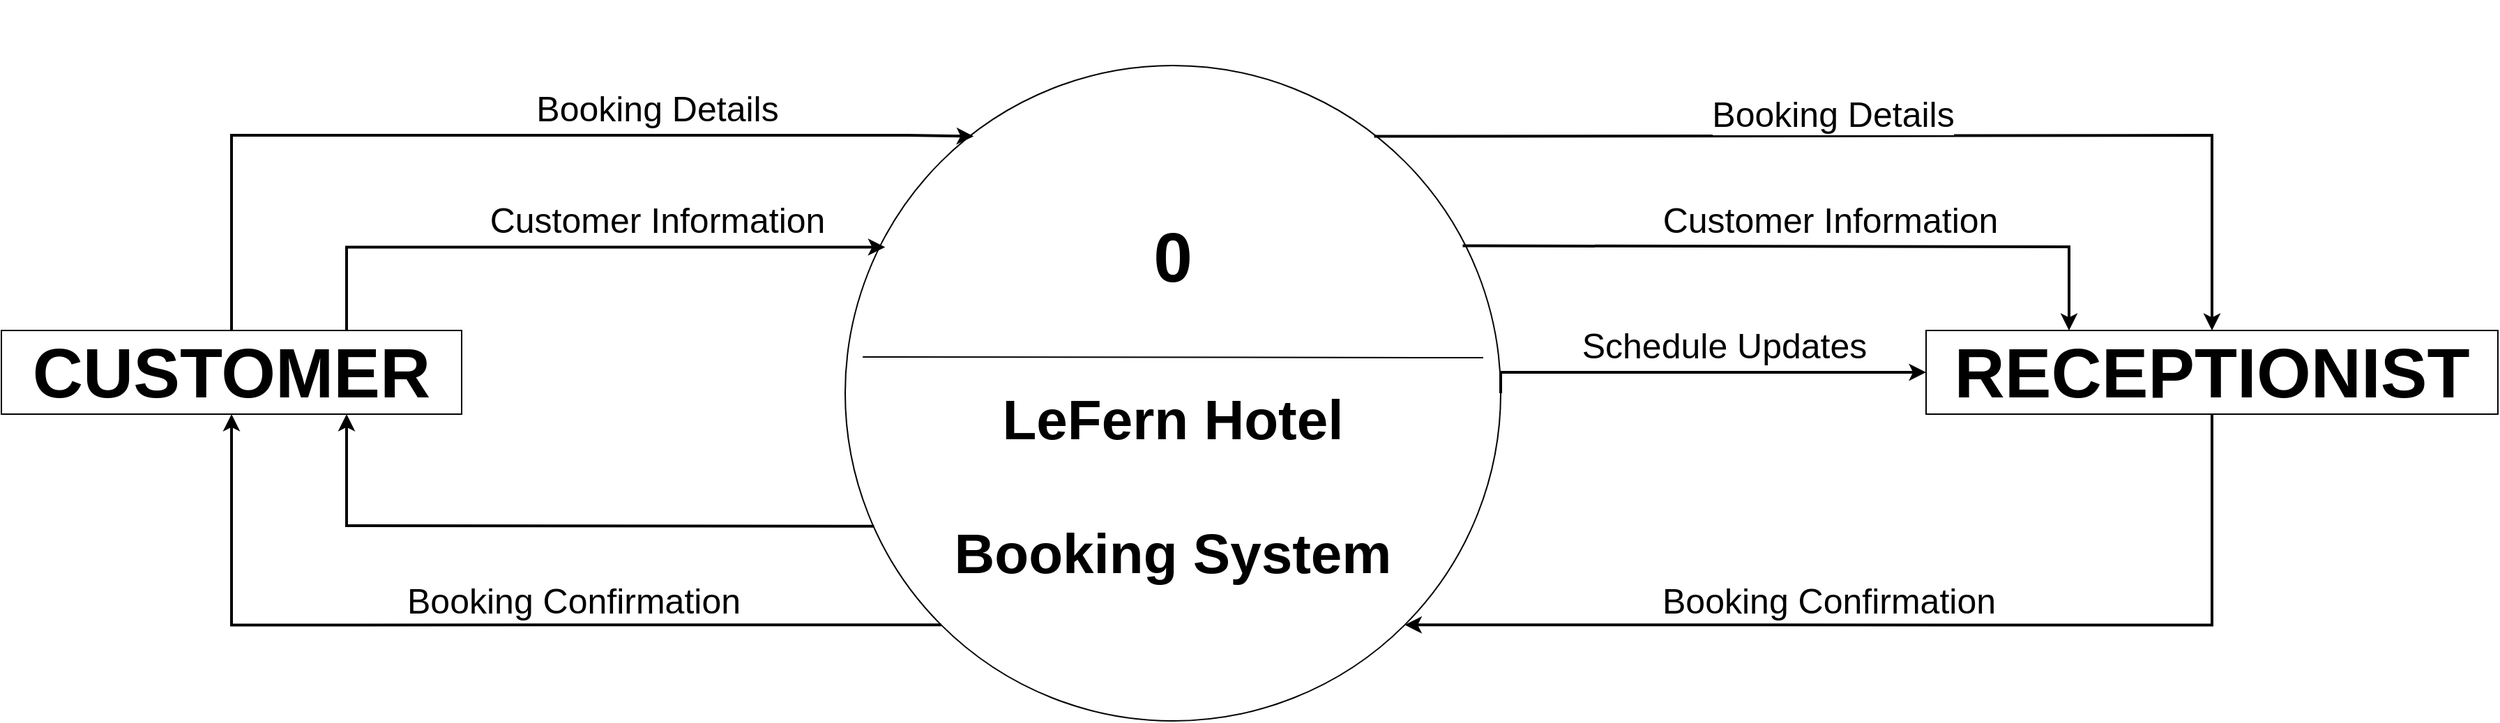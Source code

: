 <mxfile version="28.0.6">
  <diagram name="Page-1" id="ZS5uqBq5FHEG185RZTOK">
    <mxGraphModel dx="3471" dy="1296" grid="1" gridSize="10" guides="1" tooltips="1" connect="1" arrows="1" fold="1" page="1" pageScale="1" pageWidth="1400" pageHeight="850" math="0" shadow="0">
      <root>
        <mxCell id="0" />
        <mxCell id="1" parent="0" />
        <mxCell id="YE8lJ47Qktl7o4QcjA-D-14" value="" style="group" vertex="1" connectable="0" parent="1">
          <mxGeometry x="490" y="193" width="530" height="463.57" as="geometry" />
        </mxCell>
        <mxCell id="YE8lJ47Qktl7o4QcjA-D-16" value="" style="group" vertex="1" connectable="0" parent="YE8lJ47Qktl7o4QcjA-D-14">
          <mxGeometry y="-50" width="530" height="470" as="geometry" />
        </mxCell>
        <mxCell id="YE8lJ47Qktl7o4QcjA-D-19" value="" style="group" vertex="1" connectable="0" parent="YE8lJ47Qktl7o4QcjA-D-16">
          <mxGeometry x="-25" y="47" width="470" height="470" as="geometry" />
        </mxCell>
        <mxCell id="YE8lJ47Qktl7o4QcjA-D-1" value="" style="ellipse;whiteSpace=wrap;html=1;aspect=fixed;" vertex="1" parent="YE8lJ47Qktl7o4QcjA-D-19">
          <mxGeometry width="470" height="470" as="geometry" />
        </mxCell>
        <mxCell id="YE8lJ47Qktl7o4QcjA-D-2" value="" style="endArrow=none;html=1;rounded=0;entryX=0.958;entryY=0.311;entryDx=0;entryDy=0;entryPerimeter=0;" edge="1" parent="YE8lJ47Qktl7o4QcjA-D-19">
          <mxGeometry width="50" height="50" relative="1" as="geometry">
            <mxPoint x="12.53" y="209" as="sourcePoint" />
            <mxPoint x="457.473" y="209.498" as="targetPoint" />
          </mxGeometry>
        </mxCell>
        <mxCell id="YE8lJ47Qktl7o4QcjA-D-4" value="&lt;font style=&quot;font-size: 50px;&quot;&gt;0&lt;/font&gt;" style="text;html=1;align=center;verticalAlign=middle;whiteSpace=wrap;rounded=0;fontStyle=1" vertex="1" parent="YE8lJ47Qktl7o4QcjA-D-19">
          <mxGeometry x="210" y="127" width="50" height="20" as="geometry" />
        </mxCell>
        <mxCell id="YE8lJ47Qktl7o4QcjA-D-5" value="&lt;font style=&quot;font-size: 40px;&quot;&gt;&lt;b style=&quot;&quot;&gt;LeFern Hotel&lt;br&gt;&lt;br&gt;&lt;/b&gt;&lt;/font&gt;&lt;div&gt;&lt;font style=&quot;font-size: 40px;&quot;&gt;&lt;b style=&quot;&quot;&gt;Booking System&lt;/b&gt;&lt;/font&gt;&lt;/div&gt;" style="text;html=1;align=center;verticalAlign=middle;whiteSpace=wrap;rounded=0;" vertex="1" parent="YE8lJ47Qktl7o4QcjA-D-19">
          <mxGeometry x="41.25" y="237" width="387.5" height="127" as="geometry" />
        </mxCell>
        <mxCell id="YE8lJ47Qktl7o4QcjA-D-21" style="edgeStyle=orthogonalEdgeStyle;rounded=0;orthogonalLoop=1;jettySize=auto;html=1;exitX=0.75;exitY=0;exitDx=0;exitDy=0;strokeWidth=2;entryX=0.061;entryY=0.277;entryDx=0;entryDy=0;entryPerimeter=0;" edge="1" parent="1" source="YE8lJ47Qktl7o4QcjA-D-17" target="YE8lJ47Qktl7o4QcjA-D-1">
          <mxGeometry relative="1" as="geometry">
            <mxPoint x="480" y="350" as="targetPoint" />
            <Array as="points">
              <mxPoint x="108" y="320" />
            </Array>
          </mxGeometry>
        </mxCell>
        <mxCell id="YE8lJ47Qktl7o4QcjA-D-22" value="&lt;font style=&quot;font-size: 25px;&quot;&gt;Customer Information&lt;/font&gt;" style="edgeLabel;html=1;align=center;verticalAlign=middle;resizable=0;points=[];" vertex="1" connectable="0" parent="YE8lJ47Qktl7o4QcjA-D-21">
          <mxGeometry x="0.439" y="-4" relative="1" as="geometry">
            <mxPoint x="-39" y="-24" as="offset" />
          </mxGeometry>
        </mxCell>
        <mxCell id="YE8lJ47Qktl7o4QcjA-D-23" style="edgeStyle=orthogonalEdgeStyle;rounded=0;orthogonalLoop=1;jettySize=auto;html=1;exitX=0.5;exitY=0;exitDx=0;exitDy=0;strokeWidth=2;entryX=0.196;entryY=0.108;entryDx=0;entryDy=0;entryPerimeter=0;" edge="1" parent="1" source="YE8lJ47Qktl7o4QcjA-D-17" target="YE8lJ47Qktl7o4QcjA-D-1">
          <mxGeometry relative="1" as="geometry">
            <mxPoint x="510" y="280" as="targetPoint" />
            <Array as="points">
              <mxPoint x="25" y="240" />
              <mxPoint x="510" y="240" />
            </Array>
          </mxGeometry>
        </mxCell>
        <mxCell id="YE8lJ47Qktl7o4QcjA-D-17" value="&lt;b&gt;&lt;font style=&quot;font-size: 50px;&quot;&gt;CUSTOMER&lt;/font&gt;&lt;/b&gt;" style="rounded=0;whiteSpace=wrap;html=1;" vertex="1" parent="1">
          <mxGeometry x="-140" y="380" width="330" height="60" as="geometry" />
        </mxCell>
        <mxCell id="YE8lJ47Qktl7o4QcjA-D-34" style="edgeStyle=orthogonalEdgeStyle;rounded=0;orthogonalLoop=1;jettySize=auto;html=1;exitX=0.5;exitY=1;exitDx=0;exitDy=0;entryX=1;entryY=1;entryDx=0;entryDy=0;strokeWidth=2;" edge="1" parent="1" source="YE8lJ47Qktl7o4QcjA-D-20" target="YE8lJ47Qktl7o4QcjA-D-1">
          <mxGeometry relative="1" as="geometry" />
        </mxCell>
        <mxCell id="YE8lJ47Qktl7o4QcjA-D-20" value="&lt;b&gt;&lt;font style=&quot;font-size: 50px;&quot;&gt;RECEPTIONIST&lt;/font&gt;&lt;/b&gt;" style="rounded=0;whiteSpace=wrap;html=1;" vertex="1" parent="1">
          <mxGeometry x="1240" y="380" width="410" height="60" as="geometry" />
        </mxCell>
        <mxCell id="YE8lJ47Qktl7o4QcjA-D-24" value="&lt;font style=&quot;font-size: 25px;&quot;&gt;Booking Details&lt;/font&gt;" style="text;html=1;align=center;verticalAlign=middle;resizable=0;points=[];autosize=1;strokeColor=none;fillColor=none;" vertex="1" parent="1">
          <mxGeometry x="230" y="200" width="200" height="40" as="geometry" />
        </mxCell>
        <mxCell id="YE8lJ47Qktl7o4QcjA-D-28" style="edgeStyle=orthogonalEdgeStyle;rounded=0;orthogonalLoop=1;jettySize=auto;html=1;exitX=0.807;exitY=0.108;exitDx=0;exitDy=0;entryX=0.5;entryY=0;entryDx=0;entryDy=0;exitPerimeter=0;strokeWidth=2;" edge="1" parent="1" source="YE8lJ47Qktl7o4QcjA-D-1" target="YE8lJ47Qktl7o4QcjA-D-20">
          <mxGeometry relative="1" as="geometry">
            <Array as="points">
              <mxPoint x="885" y="241" />
              <mxPoint x="1445" y="240" />
            </Array>
          </mxGeometry>
        </mxCell>
        <mxCell id="YE8lJ47Qktl7o4QcjA-D-29" value="&lt;font style=&quot;font-size: 25px;&quot;&gt;Booking Details&lt;/font&gt;" style="edgeLabel;html=1;align=center;verticalAlign=middle;resizable=0;points=[];" vertex="1" connectable="0" parent="YE8lJ47Qktl7o4QcjA-D-28">
          <mxGeometry x="-0.363" y="5" relative="1" as="geometry">
            <mxPoint x="92" y="-12" as="offset" />
          </mxGeometry>
        </mxCell>
        <mxCell id="YE8lJ47Qktl7o4QcjA-D-31" style="edgeStyle=orthogonalEdgeStyle;rounded=0;orthogonalLoop=1;jettySize=auto;html=1;entryX=0.25;entryY=0;entryDx=0;entryDy=0;strokeWidth=2;exitX=0.942;exitY=0.275;exitDx=0;exitDy=0;exitPerimeter=0;" edge="1" parent="1" source="YE8lJ47Qktl7o4QcjA-D-1" target="YE8lJ47Qktl7o4QcjA-D-20">
          <mxGeometry relative="1" as="geometry">
            <mxPoint x="920" y="350" as="sourcePoint" />
            <Array as="points">
              <mxPoint x="920" y="319" />
              <mxPoint x="1342" y="320" />
            </Array>
          </mxGeometry>
        </mxCell>
        <mxCell id="YE8lJ47Qktl7o4QcjA-D-32" value="&lt;font style=&quot;font-size: 25px;&quot;&gt;Customer Information&lt;/font&gt;" style="edgeLabel;html=1;align=center;verticalAlign=middle;resizable=0;points=[];" vertex="1" connectable="0" parent="YE8lJ47Qktl7o4QcjA-D-31">
          <mxGeometry x="-0.183" y="3" relative="1" as="geometry">
            <mxPoint x="61" y="-17" as="offset" />
          </mxGeometry>
        </mxCell>
        <mxCell id="YE8lJ47Qktl7o4QcjA-D-35" value="&lt;font style=&quot;font-size: 25px;&quot;&gt;Booking Confirmation&lt;/font&gt;" style="text;html=1;align=center;verticalAlign=middle;resizable=0;points=[];autosize=1;strokeColor=none;fillColor=none;" vertex="1" parent="1">
          <mxGeometry x="1040" y="553" width="260" height="40" as="geometry" />
        </mxCell>
        <mxCell id="YE8lJ47Qktl7o4QcjA-D-36" style="edgeStyle=orthogonalEdgeStyle;rounded=0;orthogonalLoop=1;jettySize=auto;html=1;exitX=0;exitY=1;exitDx=0;exitDy=0;entryX=0.5;entryY=1;entryDx=0;entryDy=0;strokeWidth=2;" edge="1" parent="1" source="YE8lJ47Qktl7o4QcjA-D-1" target="YE8lJ47Qktl7o4QcjA-D-17">
          <mxGeometry relative="1" as="geometry" />
        </mxCell>
        <mxCell id="YE8lJ47Qktl7o4QcjA-D-37" value="&lt;font style=&quot;font-size: 25px;&quot;&gt;Booking Confirmation&lt;/font&gt;" style="text;html=1;align=center;verticalAlign=middle;resizable=0;points=[];autosize=1;strokeColor=none;fillColor=none;" vertex="1" parent="1">
          <mxGeometry x="140" y="553" width="260" height="40" as="geometry" />
        </mxCell>
        <mxCell id="YE8lJ47Qktl7o4QcjA-D-39" style="edgeStyle=orthogonalEdgeStyle;rounded=0;orthogonalLoop=1;jettySize=auto;html=1;exitX=1;exitY=0.5;exitDx=0;exitDy=0;entryX=0;entryY=0.5;entryDx=0;entryDy=0;strokeWidth=2;" edge="1" parent="1" source="YE8lJ47Qktl7o4QcjA-D-1" target="YE8lJ47Qktl7o4QcjA-D-20">
          <mxGeometry relative="1" as="geometry">
            <Array as="points">
              <mxPoint x="935" y="410" />
            </Array>
          </mxGeometry>
        </mxCell>
        <mxCell id="YE8lJ47Qktl7o4QcjA-D-40" value="&lt;font style=&quot;font-size: 25px;&quot;&gt;Schedule Updates&lt;/font&gt;" style="text;html=1;align=center;verticalAlign=middle;resizable=0;points=[];autosize=1;strokeColor=none;fillColor=none;" vertex="1" parent="1">
          <mxGeometry x="980" y="370" width="230" height="40" as="geometry" />
        </mxCell>
        <mxCell id="YE8lJ47Qktl7o4QcjA-D-41" style="edgeStyle=orthogonalEdgeStyle;rounded=0;orthogonalLoop=1;jettySize=auto;html=1;exitX=0.044;exitY=0.703;exitDx=0;exitDy=0;entryX=0.75;entryY=1;entryDx=0;entryDy=0;strokeWidth=2;exitPerimeter=0;" edge="1" parent="1" source="YE8lJ47Qktl7o4QcjA-D-1" target="YE8lJ47Qktl7o4QcjA-D-17">
          <mxGeometry relative="1" as="geometry">
            <Array as="points">
              <mxPoint x="465" y="520" />
              <mxPoint x="108" y="520" />
            </Array>
          </mxGeometry>
        </mxCell>
      </root>
    </mxGraphModel>
  </diagram>
</mxfile>
